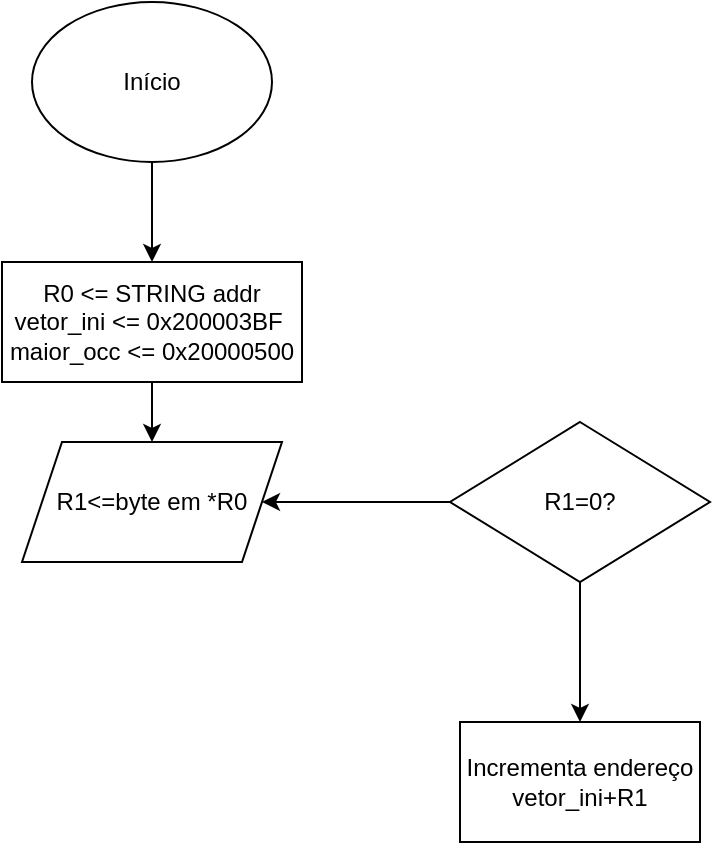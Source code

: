 <mxfile version="21.6.9" type="github">
  <diagram name="Página-1" id="m3pQ4827RBEhcwZJHdCG">
    <mxGraphModel dx="1050" dy="566" grid="1" gridSize="10" guides="1" tooltips="1" connect="1" arrows="1" fold="1" page="1" pageScale="1" pageWidth="827" pageHeight="1169" math="0" shadow="0">
      <root>
        <mxCell id="0" />
        <mxCell id="1" parent="0" />
        <mxCell id="bIyVMuVGcHya3AF7Zjqz-6" value="" style="edgeStyle=orthogonalEdgeStyle;rounded=0;orthogonalLoop=1;jettySize=auto;html=1;" edge="1" parent="1" source="bIyVMuVGcHya3AF7Zjqz-1" target="bIyVMuVGcHya3AF7Zjqz-5">
          <mxGeometry relative="1" as="geometry" />
        </mxCell>
        <mxCell id="bIyVMuVGcHya3AF7Zjqz-1" value="" style="ellipse;whiteSpace=wrap;html=1;" vertex="1" parent="1">
          <mxGeometry x="140" y="20" width="120" height="80" as="geometry" />
        </mxCell>
        <mxCell id="bIyVMuVGcHya3AF7Zjqz-2" value="Início" style="text;html=1;strokeColor=none;fillColor=none;align=center;verticalAlign=middle;whiteSpace=wrap;rounded=0;" vertex="1" parent="1">
          <mxGeometry x="170" y="45" width="60" height="30" as="geometry" />
        </mxCell>
        <mxCell id="bIyVMuVGcHya3AF7Zjqz-8" value="" style="edgeStyle=orthogonalEdgeStyle;rounded=0;orthogonalLoop=1;jettySize=auto;html=1;" edge="1" parent="1" source="bIyVMuVGcHya3AF7Zjqz-5" target="bIyVMuVGcHya3AF7Zjqz-7">
          <mxGeometry relative="1" as="geometry" />
        </mxCell>
        <mxCell id="bIyVMuVGcHya3AF7Zjqz-5" value="R0 &amp;lt;= STRING addr&lt;br&gt;vetor_ini &amp;lt;= 0x200003BF&amp;nbsp;&lt;br&gt;maior_occ &amp;lt;= 0x20000500" style="whiteSpace=wrap;html=1;" vertex="1" parent="1">
          <mxGeometry x="125" y="150" width="150" height="60" as="geometry" />
        </mxCell>
        <mxCell id="bIyVMuVGcHya3AF7Zjqz-7" value="R1&amp;lt;=byte em *R0" style="shape=parallelogram;perimeter=parallelogramPerimeter;whiteSpace=wrap;html=1;fixedSize=1;" vertex="1" parent="1">
          <mxGeometry x="135" y="240" width="130" height="60" as="geometry" />
        </mxCell>
        <mxCell id="bIyVMuVGcHya3AF7Zjqz-9" value="Incrementa endereço&lt;br&gt;vetor_ini+R1" style="whiteSpace=wrap;html=1;" vertex="1" parent="1">
          <mxGeometry x="354" y="380" width="120" height="60" as="geometry" />
        </mxCell>
        <mxCell id="bIyVMuVGcHya3AF7Zjqz-12" style="edgeStyle=orthogonalEdgeStyle;rounded=0;orthogonalLoop=1;jettySize=auto;html=1;exitX=0;exitY=0.5;exitDx=0;exitDy=0;" edge="1" parent="1" source="bIyVMuVGcHya3AF7Zjqz-11" target="bIyVMuVGcHya3AF7Zjqz-7">
          <mxGeometry relative="1" as="geometry" />
        </mxCell>
        <mxCell id="bIyVMuVGcHya3AF7Zjqz-13" style="edgeStyle=orthogonalEdgeStyle;rounded=0;orthogonalLoop=1;jettySize=auto;html=1;exitX=0.5;exitY=1;exitDx=0;exitDy=0;entryX=0.5;entryY=0;entryDx=0;entryDy=0;" edge="1" parent="1" source="bIyVMuVGcHya3AF7Zjqz-11" target="bIyVMuVGcHya3AF7Zjqz-9">
          <mxGeometry relative="1" as="geometry" />
        </mxCell>
        <mxCell id="bIyVMuVGcHya3AF7Zjqz-11" value="R1=0?" style="rhombus;whiteSpace=wrap;html=1;" vertex="1" parent="1">
          <mxGeometry x="349" y="230" width="130" height="80" as="geometry" />
        </mxCell>
      </root>
    </mxGraphModel>
  </diagram>
</mxfile>
